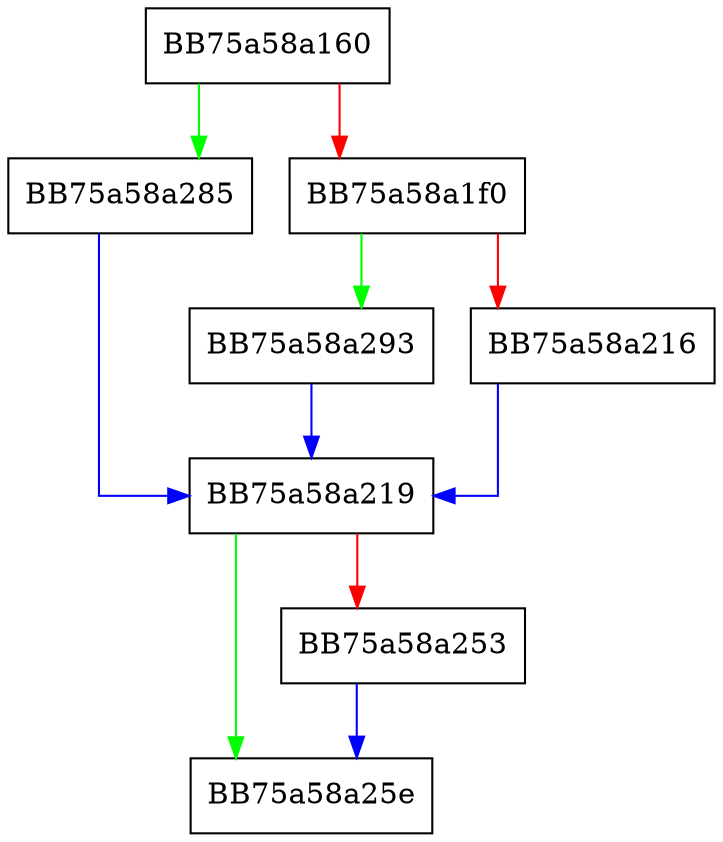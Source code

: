 digraph KERNEL32_DLL_WinExec {
  node [shape="box"];
  graph [splines=ortho];
  BB75a58a160 -> BB75a58a285 [color="green"];
  BB75a58a160 -> BB75a58a1f0 [color="red"];
  BB75a58a1f0 -> BB75a58a293 [color="green"];
  BB75a58a1f0 -> BB75a58a216 [color="red"];
  BB75a58a216 -> BB75a58a219 [color="blue"];
  BB75a58a219 -> BB75a58a25e [color="green"];
  BB75a58a219 -> BB75a58a253 [color="red"];
  BB75a58a253 -> BB75a58a25e [color="blue"];
  BB75a58a285 -> BB75a58a219 [color="blue"];
  BB75a58a293 -> BB75a58a219 [color="blue"];
}